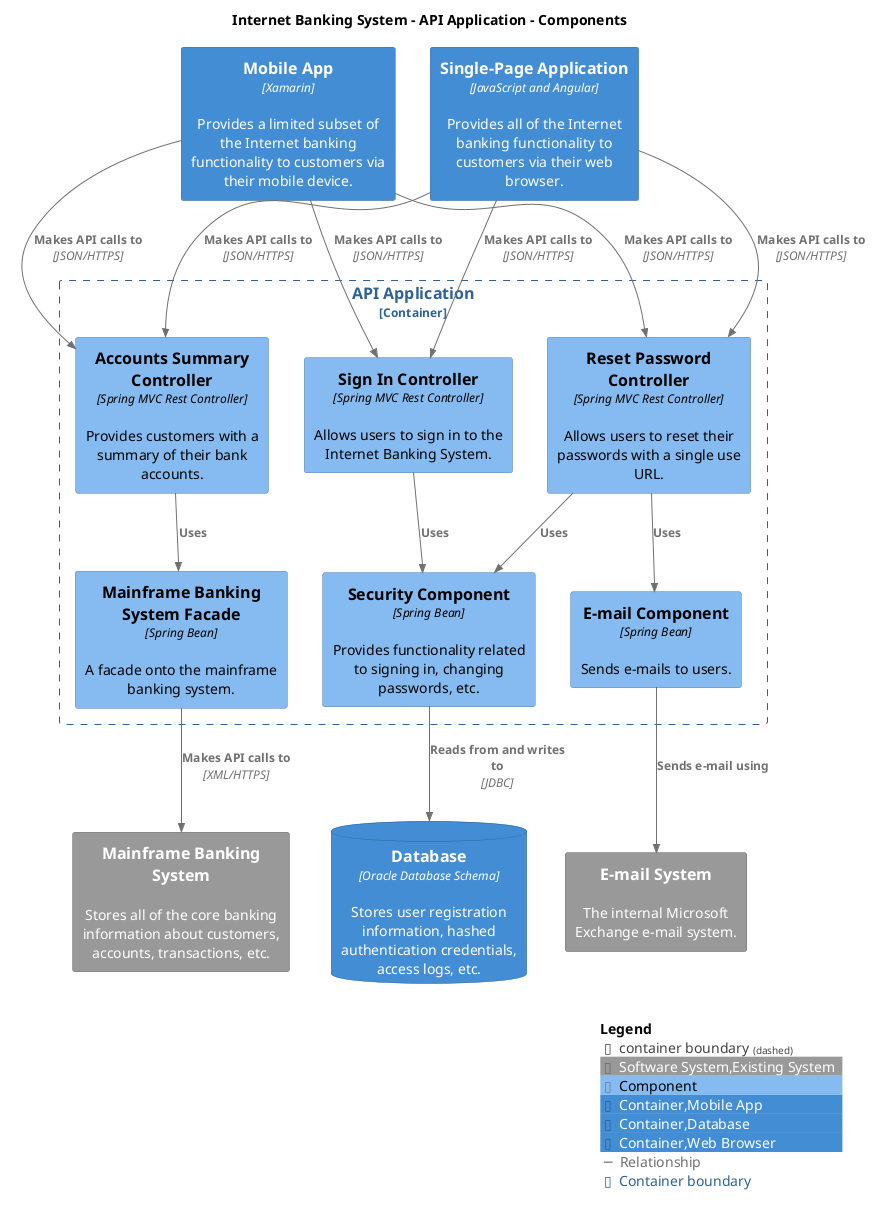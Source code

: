 @startuml
set separator none
title Internet Banking System - API Application - Components

top to bottom direction

!include <C4/C4>
!include <C4/C4_Context>
!include <C4/C4_Container>
!include <C4/C4_Component>

AddElementTag("Software System,Existing System", $bgColor="#999999", $borderColor="#6b6b6b", $fontColor="#ffffff", $sprite="", $shadowing="")
AddElementTag("Component", $bgColor="#85bbf0", $borderColor="#5d82a8", $fontColor="#000000", $sprite="", $shadowing="")
AddElementTag("Container,Mobile App", $bgColor="#438dd5", $borderColor="#2e6295", $fontColor="#ffffff", $sprite="", $shadowing="")
AddElementTag("Container,Database", $bgColor="#438dd5", $borderColor="#2e6295", $fontColor="#ffffff", $sprite="", $shadowing="")
AddElementTag("Container,Web Browser", $bgColor="#438dd5", $borderColor="#2e6295", $fontColor="#ffffff", $sprite="", $shadowing="")

AddRelTag("Relationship", $textColor="#707070", $lineColor="#707070", $lineStyle = "")

AddBoundaryTag("Container", $bgColor="#ffffff", $borderColor="#2e6295", $fontColor="#2e6295", $shadowing="")

System(MainframeBankingSystem, "Mainframe Banking System", $descr="Stores all of the core banking information about customers, accounts, transactions, etc.", $tags="Software System,Existing System", $link="")
System(EmailSystem, "E-mail System", $descr="The internal Microsoft Exchange e-mail system.", $tags="Software System,Existing System", $link="")
ContainerDb(InternetBankingSystem.Database, "Database", $techn="Oracle Database Schema", $descr="Stores user registration information, hashed authentication credentials, access logs, etc.", $tags="Container,Database", $link="")
Container(InternetBankingSystem.SinglePageApplication, "Single-Page Application", $techn="JavaScript and Angular", $descr="Provides all of the Internet banking functionality to customers via their web browser.", $tags="Container,Web Browser", $link="")
Container(InternetBankingSystem.MobileApp, "Mobile App", $techn="Xamarin", $descr="Provides a limited subset of the Internet banking functionality to customers via their mobile device.", $tags="Container,Mobile App", $link="")

Container_Boundary("InternetBankingSystem.APIApplication_boundary", "API Application", $tags="Container") {
  Component(InternetBankingSystem.APIApplication.SignInController, "Sign In Controller", $techn="Spring MVC Rest Controller", $descr="Allows users to sign in to the Internet Banking System.", $tags="Component", $link="")
  Component(InternetBankingSystem.APIApplication.AccountsSummaryController, "Accounts Summary Controller", $techn="Spring MVC Rest Controller", $descr="Provides customers with a summary of their bank accounts.", $tags="Component", $link="")
  Component(InternetBankingSystem.APIApplication.ResetPasswordController, "Reset Password Controller", $techn="Spring MVC Rest Controller", $descr="Allows users to reset their passwords with a single use URL.", $tags="Component", $link="")
  Component(InternetBankingSystem.APIApplication.SecurityComponent, "Security Component", $techn="Spring Bean", $descr="Provides functionality related to signing in, changing passwords, etc.", $tags="Component", $link="")
  Component(InternetBankingSystem.APIApplication.MainframeBankingSystemFacade, "Mainframe Banking System Facade", $techn="Spring Bean", $descr="A facade onto the mainframe banking system.", $tags="Component", $link="")
  Component(InternetBankingSystem.APIApplication.EmailComponent, "E-mail Component", $techn="Spring Bean", $descr="Sends e-mails to users.", $tags="Component", $link="")
}

Rel_D(InternetBankingSystem.SinglePageApplication, InternetBankingSystem.APIApplication.SignInController, "Makes API calls to", $techn="JSON/HTTPS", $tags="Relationship", $link="")
Rel_D(InternetBankingSystem.SinglePageApplication, InternetBankingSystem.APIApplication.AccountsSummaryController, "Makes API calls to", $techn="JSON/HTTPS", $tags="Relationship", $link="")
Rel_D(InternetBankingSystem.SinglePageApplication, InternetBankingSystem.APIApplication.ResetPasswordController, "Makes API calls to", $techn="JSON/HTTPS", $tags="Relationship", $link="")
Rel_D(InternetBankingSystem.MobileApp, InternetBankingSystem.APIApplication.SignInController, "Makes API calls to", $techn="JSON/HTTPS", $tags="Relationship", $link="")
Rel_D(InternetBankingSystem.MobileApp, InternetBankingSystem.APIApplication.AccountsSummaryController, "Makes API calls to", $techn="JSON/HTTPS", $tags="Relationship", $link="")
Rel_D(InternetBankingSystem.MobileApp, InternetBankingSystem.APIApplication.ResetPasswordController, "Makes API calls to", $techn="JSON/HTTPS", $tags="Relationship", $link="")
Rel_D(InternetBankingSystem.APIApplication.SignInController, InternetBankingSystem.APIApplication.SecurityComponent, "Uses", $techn="", $tags="Relationship", $link="")
Rel_D(InternetBankingSystem.APIApplication.AccountsSummaryController, InternetBankingSystem.APIApplication.MainframeBankingSystemFacade, "Uses", $techn="", $tags="Relationship", $link="")
Rel_D(InternetBankingSystem.APIApplication.ResetPasswordController, InternetBankingSystem.APIApplication.SecurityComponent, "Uses", $techn="", $tags="Relationship", $link="")
Rel_D(InternetBankingSystem.APIApplication.ResetPasswordController, InternetBankingSystem.APIApplication.EmailComponent, "Uses", $techn="", $tags="Relationship", $link="")
Rel_D(InternetBankingSystem.APIApplication.SecurityComponent, InternetBankingSystem.Database, "Reads from and writes to", $techn="JDBC", $tags="Relationship", $link="")
Rel_D(InternetBankingSystem.APIApplication.MainframeBankingSystemFacade, MainframeBankingSystem, "Makes API calls to", $techn="XML/HTTPS", $tags="Relationship", $link="")
Rel_D(InternetBankingSystem.APIApplication.EmailComponent, EmailSystem, "Sends e-mail using", $techn="", $tags="Relationship", $link="")

SHOW_LEGEND(true)
@enduml